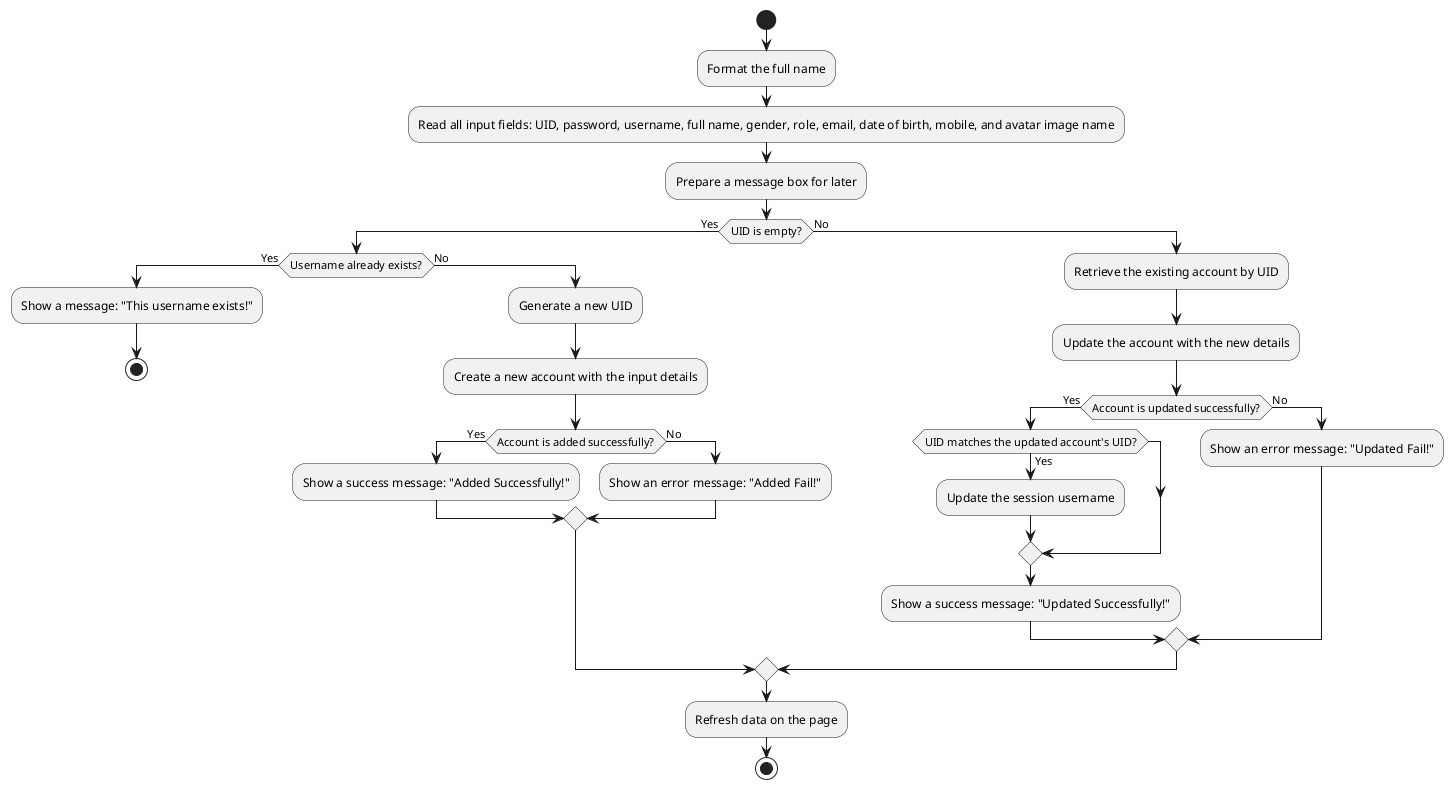 @startuml
start
:Format the full name;
:Read all input fields: UID, password, username, full name, gender, role, email, date of birth, mobile, and avatar image name;
:Prepare a message box for later;

if (UID is empty?) then (Yes)
    if (Username already exists?) then (Yes)
        :Show a message: "This username exists!";
        stop
    else (No)
        :Generate a new UID;
        :Create a new account with the input details;
        if (Account is added successfully?) then (Yes)
            :Show a success message: "Added Successfully!";
        else (No)
            :Show an error message: "Added Fail!";
        endif
    endif
else (No)
    :Retrieve the existing account by UID;
    :Update the account with the new details;
    if (Account is updated successfully?) then (Yes)
        if (UID matches the updated account's UID?) then (Yes)
            :Update the session username;
        endif
        :Show a success message: "Updated Successfully!";
    else (No)
        :Show an error message: "Updated Fail!";
    endif
endif

:Refresh data on the page;
stop
@enduml
